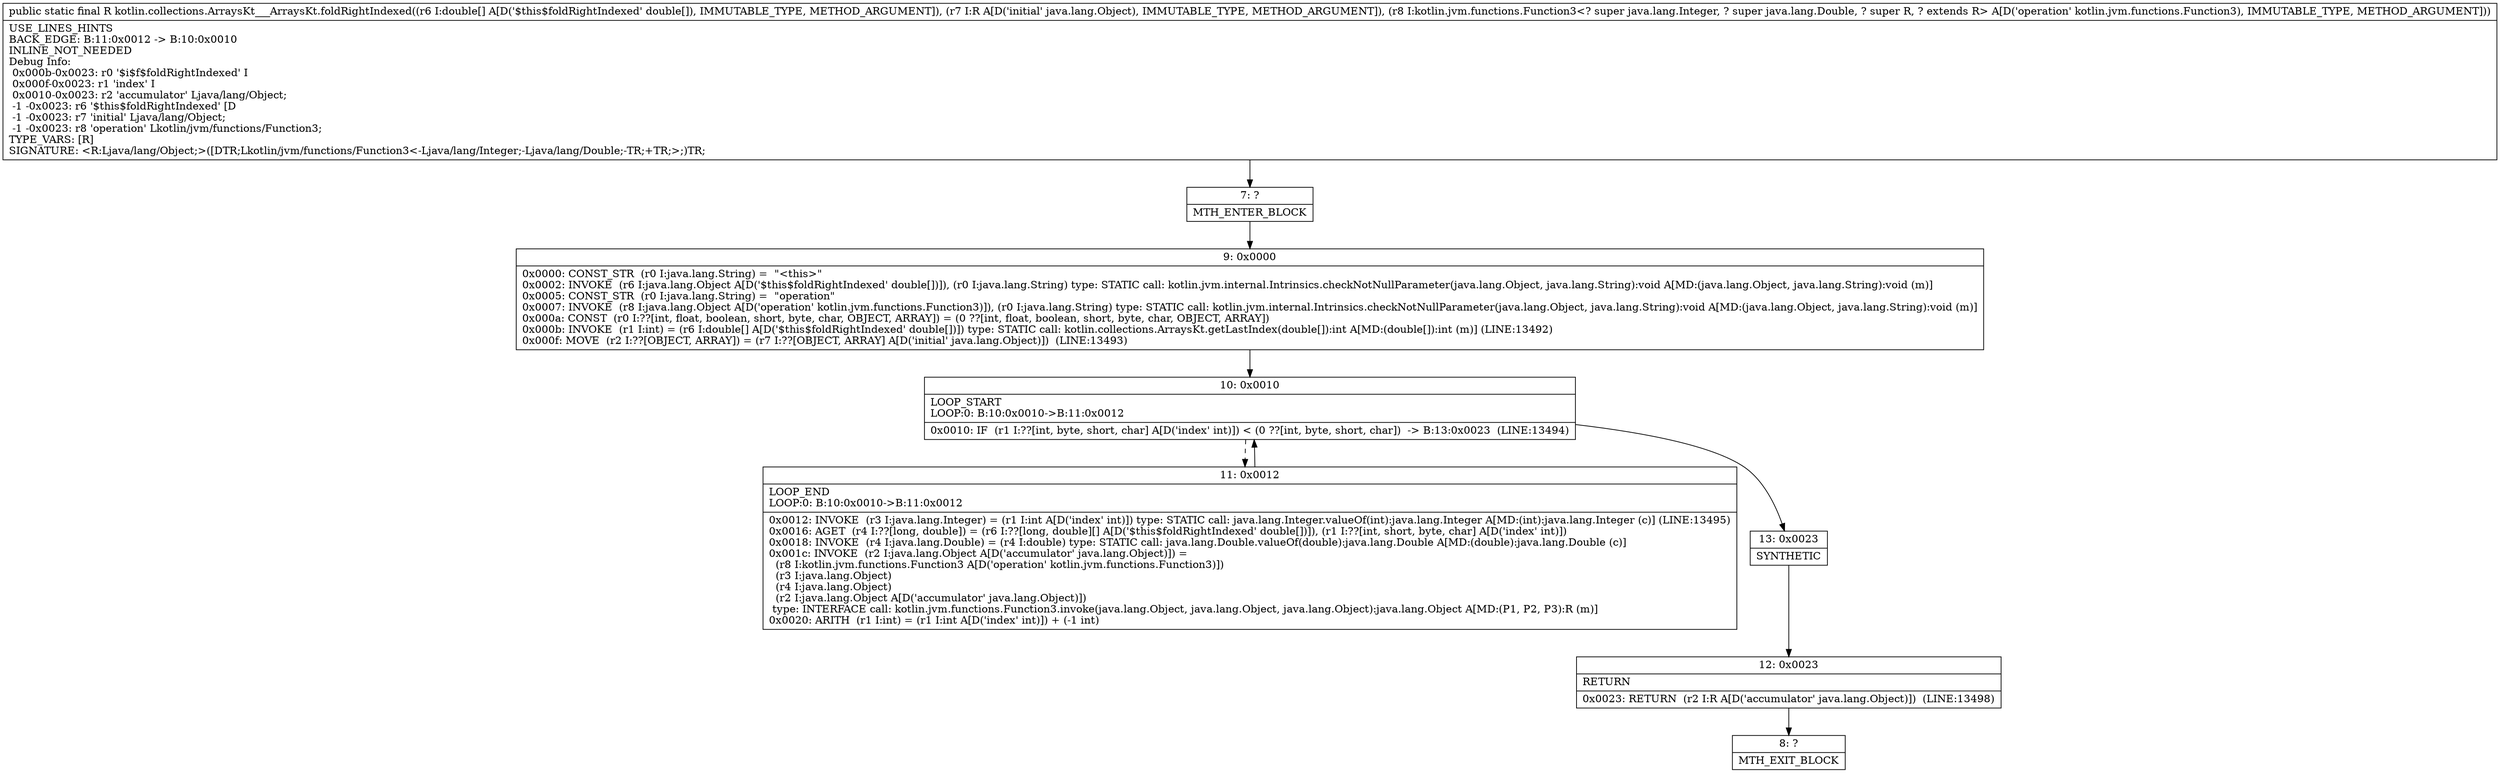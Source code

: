 digraph "CFG forkotlin.collections.ArraysKt___ArraysKt.foldRightIndexed([DLjava\/lang\/Object;Lkotlin\/jvm\/functions\/Function3;)Ljava\/lang\/Object;" {
Node_7 [shape=record,label="{7\:\ ?|MTH_ENTER_BLOCK\l}"];
Node_9 [shape=record,label="{9\:\ 0x0000|0x0000: CONST_STR  (r0 I:java.lang.String) =  \"\<this\>\" \l0x0002: INVOKE  (r6 I:java.lang.Object A[D('$this$foldRightIndexed' double[])]), (r0 I:java.lang.String) type: STATIC call: kotlin.jvm.internal.Intrinsics.checkNotNullParameter(java.lang.Object, java.lang.String):void A[MD:(java.lang.Object, java.lang.String):void (m)]\l0x0005: CONST_STR  (r0 I:java.lang.String) =  \"operation\" \l0x0007: INVOKE  (r8 I:java.lang.Object A[D('operation' kotlin.jvm.functions.Function3)]), (r0 I:java.lang.String) type: STATIC call: kotlin.jvm.internal.Intrinsics.checkNotNullParameter(java.lang.Object, java.lang.String):void A[MD:(java.lang.Object, java.lang.String):void (m)]\l0x000a: CONST  (r0 I:??[int, float, boolean, short, byte, char, OBJECT, ARRAY]) = (0 ??[int, float, boolean, short, byte, char, OBJECT, ARRAY]) \l0x000b: INVOKE  (r1 I:int) = (r6 I:double[] A[D('$this$foldRightIndexed' double[])]) type: STATIC call: kotlin.collections.ArraysKt.getLastIndex(double[]):int A[MD:(double[]):int (m)] (LINE:13492)\l0x000f: MOVE  (r2 I:??[OBJECT, ARRAY]) = (r7 I:??[OBJECT, ARRAY] A[D('initial' java.lang.Object)])  (LINE:13493)\l}"];
Node_10 [shape=record,label="{10\:\ 0x0010|LOOP_START\lLOOP:0: B:10:0x0010\-\>B:11:0x0012\l|0x0010: IF  (r1 I:??[int, byte, short, char] A[D('index' int)]) \< (0 ??[int, byte, short, char])  \-\> B:13:0x0023  (LINE:13494)\l}"];
Node_11 [shape=record,label="{11\:\ 0x0012|LOOP_END\lLOOP:0: B:10:0x0010\-\>B:11:0x0012\l|0x0012: INVOKE  (r3 I:java.lang.Integer) = (r1 I:int A[D('index' int)]) type: STATIC call: java.lang.Integer.valueOf(int):java.lang.Integer A[MD:(int):java.lang.Integer (c)] (LINE:13495)\l0x0016: AGET  (r4 I:??[long, double]) = (r6 I:??[long, double][] A[D('$this$foldRightIndexed' double[])]), (r1 I:??[int, short, byte, char] A[D('index' int)]) \l0x0018: INVOKE  (r4 I:java.lang.Double) = (r4 I:double) type: STATIC call: java.lang.Double.valueOf(double):java.lang.Double A[MD:(double):java.lang.Double (c)]\l0x001c: INVOKE  (r2 I:java.lang.Object A[D('accumulator' java.lang.Object)]) = \l  (r8 I:kotlin.jvm.functions.Function3 A[D('operation' kotlin.jvm.functions.Function3)])\l  (r3 I:java.lang.Object)\l  (r4 I:java.lang.Object)\l  (r2 I:java.lang.Object A[D('accumulator' java.lang.Object)])\l type: INTERFACE call: kotlin.jvm.functions.Function3.invoke(java.lang.Object, java.lang.Object, java.lang.Object):java.lang.Object A[MD:(P1, P2, P3):R (m)]\l0x0020: ARITH  (r1 I:int) = (r1 I:int A[D('index' int)]) + (\-1 int) \l}"];
Node_13 [shape=record,label="{13\:\ 0x0023|SYNTHETIC\l}"];
Node_12 [shape=record,label="{12\:\ 0x0023|RETURN\l|0x0023: RETURN  (r2 I:R A[D('accumulator' java.lang.Object)])  (LINE:13498)\l}"];
Node_8 [shape=record,label="{8\:\ ?|MTH_EXIT_BLOCK\l}"];
MethodNode[shape=record,label="{public static final R kotlin.collections.ArraysKt___ArraysKt.foldRightIndexed((r6 I:double[] A[D('$this$foldRightIndexed' double[]), IMMUTABLE_TYPE, METHOD_ARGUMENT]), (r7 I:R A[D('initial' java.lang.Object), IMMUTABLE_TYPE, METHOD_ARGUMENT]), (r8 I:kotlin.jvm.functions.Function3\<? super java.lang.Integer, ? super java.lang.Double, ? super R, ? extends R\> A[D('operation' kotlin.jvm.functions.Function3), IMMUTABLE_TYPE, METHOD_ARGUMENT]))  | USE_LINES_HINTS\lBACK_EDGE: B:11:0x0012 \-\> B:10:0x0010\lINLINE_NOT_NEEDED\lDebug Info:\l  0x000b\-0x0023: r0 '$i$f$foldRightIndexed' I\l  0x000f\-0x0023: r1 'index' I\l  0x0010\-0x0023: r2 'accumulator' Ljava\/lang\/Object;\l  \-1 \-0x0023: r6 '$this$foldRightIndexed' [D\l  \-1 \-0x0023: r7 'initial' Ljava\/lang\/Object;\l  \-1 \-0x0023: r8 'operation' Lkotlin\/jvm\/functions\/Function3;\lTYPE_VARS: [R]\lSIGNATURE: \<R:Ljava\/lang\/Object;\>([DTR;Lkotlin\/jvm\/functions\/Function3\<\-Ljava\/lang\/Integer;\-Ljava\/lang\/Double;\-TR;+TR;\>;)TR;\l}"];
MethodNode -> Node_7;Node_7 -> Node_9;
Node_9 -> Node_10;
Node_10 -> Node_11[style=dashed];
Node_10 -> Node_13;
Node_11 -> Node_10;
Node_13 -> Node_12;
Node_12 -> Node_8;
}

